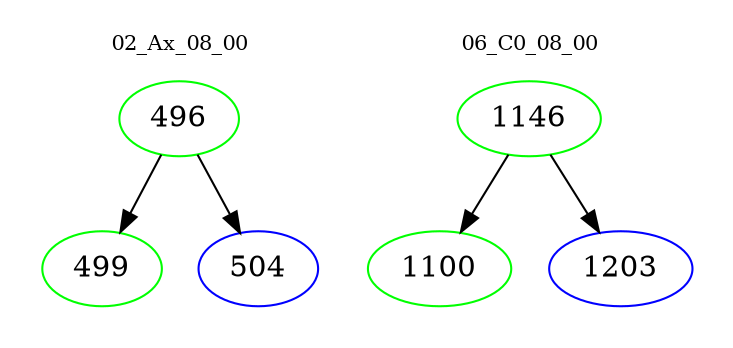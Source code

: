 digraph{
subgraph cluster_0 {
color = white
label = "02_Ax_08_00";
fontsize=10;
T0_496 [label="496", color="green"]
T0_496 -> T0_499 [color="black"]
T0_499 [label="499", color="green"]
T0_496 -> T0_504 [color="black"]
T0_504 [label="504", color="blue"]
}
subgraph cluster_1 {
color = white
label = "06_C0_08_00";
fontsize=10;
T1_1146 [label="1146", color="green"]
T1_1146 -> T1_1100 [color="black"]
T1_1100 [label="1100", color="green"]
T1_1146 -> T1_1203 [color="black"]
T1_1203 [label="1203", color="blue"]
}
}
